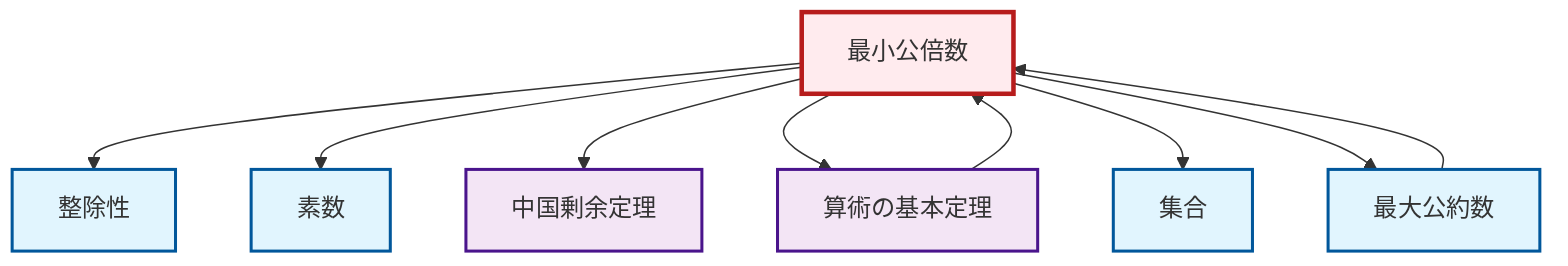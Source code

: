 graph TD
    classDef definition fill:#e1f5fe,stroke:#01579b,stroke-width:2px
    classDef theorem fill:#f3e5f5,stroke:#4a148c,stroke-width:2px
    classDef axiom fill:#fff3e0,stroke:#e65100,stroke-width:2px
    classDef example fill:#e8f5e9,stroke:#1b5e20,stroke-width:2px
    classDef current fill:#ffebee,stroke:#b71c1c,stroke-width:3px
    def-lcm["最小公倍数"]:::definition
    thm-fundamental-arithmetic["算術の基本定理"]:::theorem
    thm-chinese-remainder["中国剰余定理"]:::theorem
    def-set["集合"]:::definition
    def-gcd["最大公約数"]:::definition
    def-divisibility["整除性"]:::definition
    def-prime["素数"]:::definition
    thm-fundamental-arithmetic --> def-lcm
    def-lcm --> def-divisibility
    def-lcm --> def-prime
    def-lcm --> thm-chinese-remainder
    def-lcm --> thm-fundamental-arithmetic
    def-gcd --> def-lcm
    def-lcm --> def-set
    def-lcm --> def-gcd
    class def-lcm current